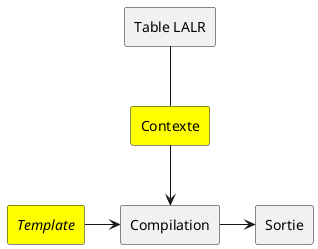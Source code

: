 @startuml

rectangle "Table LALR" as table
rectangle "Contexte" as context #Yellow
rectangle "Compilation" as compile
rectangle "<i>Template</i>" as template #Yellow
rectangle "Sortie" as output

table -- context
context --> compile
template -> compile
compile -> output

@enduml
